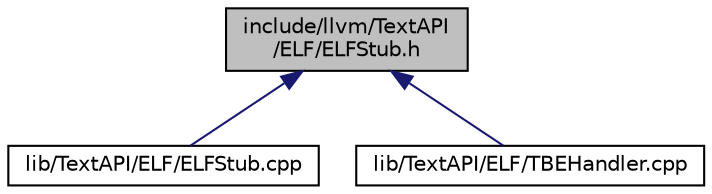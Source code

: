 digraph "include/llvm/TextAPI/ELF/ELFStub.h"
{
 // LATEX_PDF_SIZE
  bgcolor="transparent";
  edge [fontname="Helvetica",fontsize="10",labelfontname="Helvetica",labelfontsize="10"];
  node [fontname="Helvetica",fontsize="10",shape="box"];
  Node1 [label="include/llvm/TextAPI\l/ELF/ELFStub.h",height=0.2,width=0.4,color="black", fillcolor="grey75", style="filled", fontcolor="black",tooltip="This file defines an internal representation of an ELF stub."];
  Node1 -> Node2 [dir="back",color="midnightblue",fontsize="10",style="solid",fontname="Helvetica"];
  Node2 [label="lib/TextAPI/ELF/ELFStub.cpp",height=0.2,width=0.4,color="black",URL="$ELFStub_8cpp.html",tooltip=" "];
  Node1 -> Node3 [dir="back",color="midnightblue",fontsize="10",style="solid",fontname="Helvetica"];
  Node3 [label="lib/TextAPI/ELF/TBEHandler.cpp",height=0.2,width=0.4,color="black",URL="$TBEHandler_8cpp.html",tooltip=" "];
}
